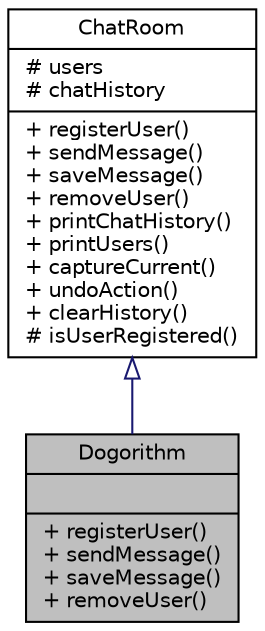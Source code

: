 digraph "Dogorithm"
{
 // LATEX_PDF_SIZE
  edge [fontname="Helvetica",fontsize="10",labelfontname="Helvetica",labelfontsize="10"];
  node [fontname="Helvetica",fontsize="10",shape=record];
  Node1 [label="{Dogorithm\n||+ registerUser()\l+ sendMessage()\l+ saveMessage()\l+ removeUser()\l}",height=0.2,width=0.4,color="black", fillcolor="grey75", style="filled", fontcolor="black",tooltip="Concrete implementation of ChatRoom for the Dogorithm chat room."];
  Node2 -> Node1 [dir="back",color="midnightblue",fontsize="10",style="solid",arrowtail="onormal",fontname="Helvetica"];
  Node2 [label="{ChatRoom\n|# users\l# chatHistory\l|+ registerUser()\l+ sendMessage()\l+ saveMessage()\l+ removeUser()\l+ printChatHistory()\l+ printUsers()\l+ captureCurrent()\l+ undoAction()\l+ clearHistory()\l# isUserRegistered()\l}",height=0.2,width=0.4,color="black", fillcolor="white", style="filled",URL="$classChatRoom.html",tooltip="Abstract base class for chat room implementations using the Mediator design pattern."];
}

